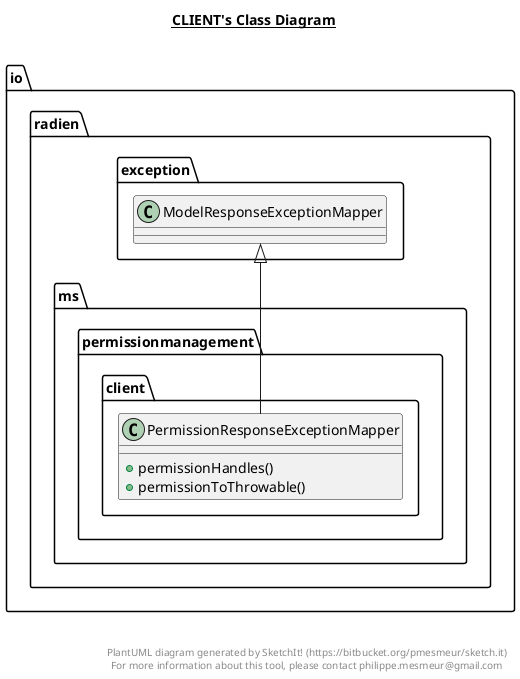@startuml

title __CLIENT's Class Diagram__\n

  namespace io.radien.ms.permissionmanagement.client {
    class io.radien.ms.permissionmanagement.client.PermissionResponseExceptionMapper {
        + permissionHandles()
        + permissionToThrowable()
    }
  }
  

  io.radien.ms.permissionmanagement.client.PermissionResponseExceptionMapper -up-|> io.radien.exception.ModelResponseExceptionMapper


right footer


PlantUML diagram generated by SketchIt! (https://bitbucket.org/pmesmeur/sketch.it)
For more information about this tool, please contact philippe.mesmeur@gmail.com
endfooter

@enduml
